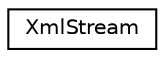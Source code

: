digraph "类继承关系图"
{
  edge [fontname="Helvetica",fontsize="10",labelfontname="Helvetica",labelfontsize="10"];
  node [fontname="Helvetica",fontsize="10",shape=record];
  rankdir="LR";
  Node0 [label="XmlStream",height=0.2,width=0.4,color="black", fillcolor="white", style="filled",URL="$class_xml_stream.html"];
}
